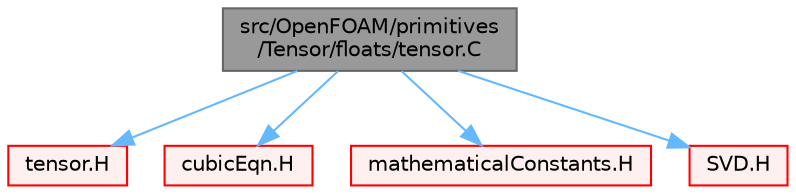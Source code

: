 digraph "src/OpenFOAM/primitives/Tensor/floats/tensor.C"
{
 // LATEX_PDF_SIZE
  bgcolor="transparent";
  edge [fontname=Helvetica,fontsize=10,labelfontname=Helvetica,labelfontsize=10];
  node [fontname=Helvetica,fontsize=10,shape=box,height=0.2,width=0.4];
  Node1 [id="Node000001",label="src/OpenFOAM/primitives\l/Tensor/floats/tensor.C",height=0.2,width=0.4,color="gray40", fillcolor="grey60", style="filled", fontcolor="black",tooltip=" "];
  Node1 -> Node2 [id="edge1_Node000001_Node000002",color="steelblue1",style="solid",tooltip=" "];
  Node2 [id="Node000002",label="tensor.H",height=0.2,width=0.4,color="red", fillcolor="#FFF0F0", style="filled",URL="$tensor_8H.html",tooltip=" "];
  Node1 -> Node94 [id="edge2_Node000001_Node000094",color="steelblue1",style="solid",tooltip=" "];
  Node94 [id="Node000094",label="cubicEqn.H",height=0.2,width=0.4,color="red", fillcolor="#FFF0F0", style="filled",URL="$cubicEqn_8H.html",tooltip=" "];
  Node1 -> Node98 [id="edge3_Node000001_Node000098",color="steelblue1",style="solid",tooltip=" "];
  Node98 [id="Node000098",label="mathematicalConstants.H",height=0.2,width=0.4,color="red", fillcolor="#FFF0F0", style="filled",URL="$mathematicalConstants_8H.html",tooltip=" "];
  Node1 -> Node99 [id="edge4_Node000001_Node000099",color="steelblue1",style="solid",tooltip=" "];
  Node99 [id="Node000099",label="SVD.H",height=0.2,width=0.4,color="red", fillcolor="#FFF0F0", style="filled",URL="$SVD_8H.html",tooltip=" "];
}
